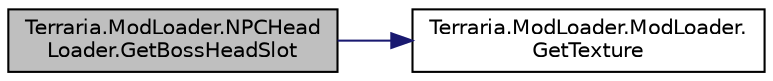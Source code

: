 digraph "Terraria.ModLoader.NPCHeadLoader.GetBossHeadSlot"
{
  edge [fontname="Helvetica",fontsize="10",labelfontname="Helvetica",labelfontsize="10"];
  node [fontname="Helvetica",fontsize="10",shape=record];
  rankdir="LR";
  Node0 [label="Terraria.ModLoader.NPCHead\lLoader.GetBossHeadSlot",height=0.2,width=0.4,color="black", fillcolor="grey75", style="filled", fontcolor="black"];
  Node0 -> Node1 [color="midnightblue",fontsize="10",style="solid",fontname="Helvetica"];
  Node1 [label="Terraria.ModLoader.ModLoader.\lGetTexture",height=0.2,width=0.4,color="black", fillcolor="white", style="filled",URL="$class_terraria_1_1_mod_loader_1_1_mod_loader.html#aaddf4c69589710e2b5329d4df1e93f18",tooltip="Gets the texture with the specified name. The name is in the format of \"ModFolder/OtherFolders/FileNa..."];
}

